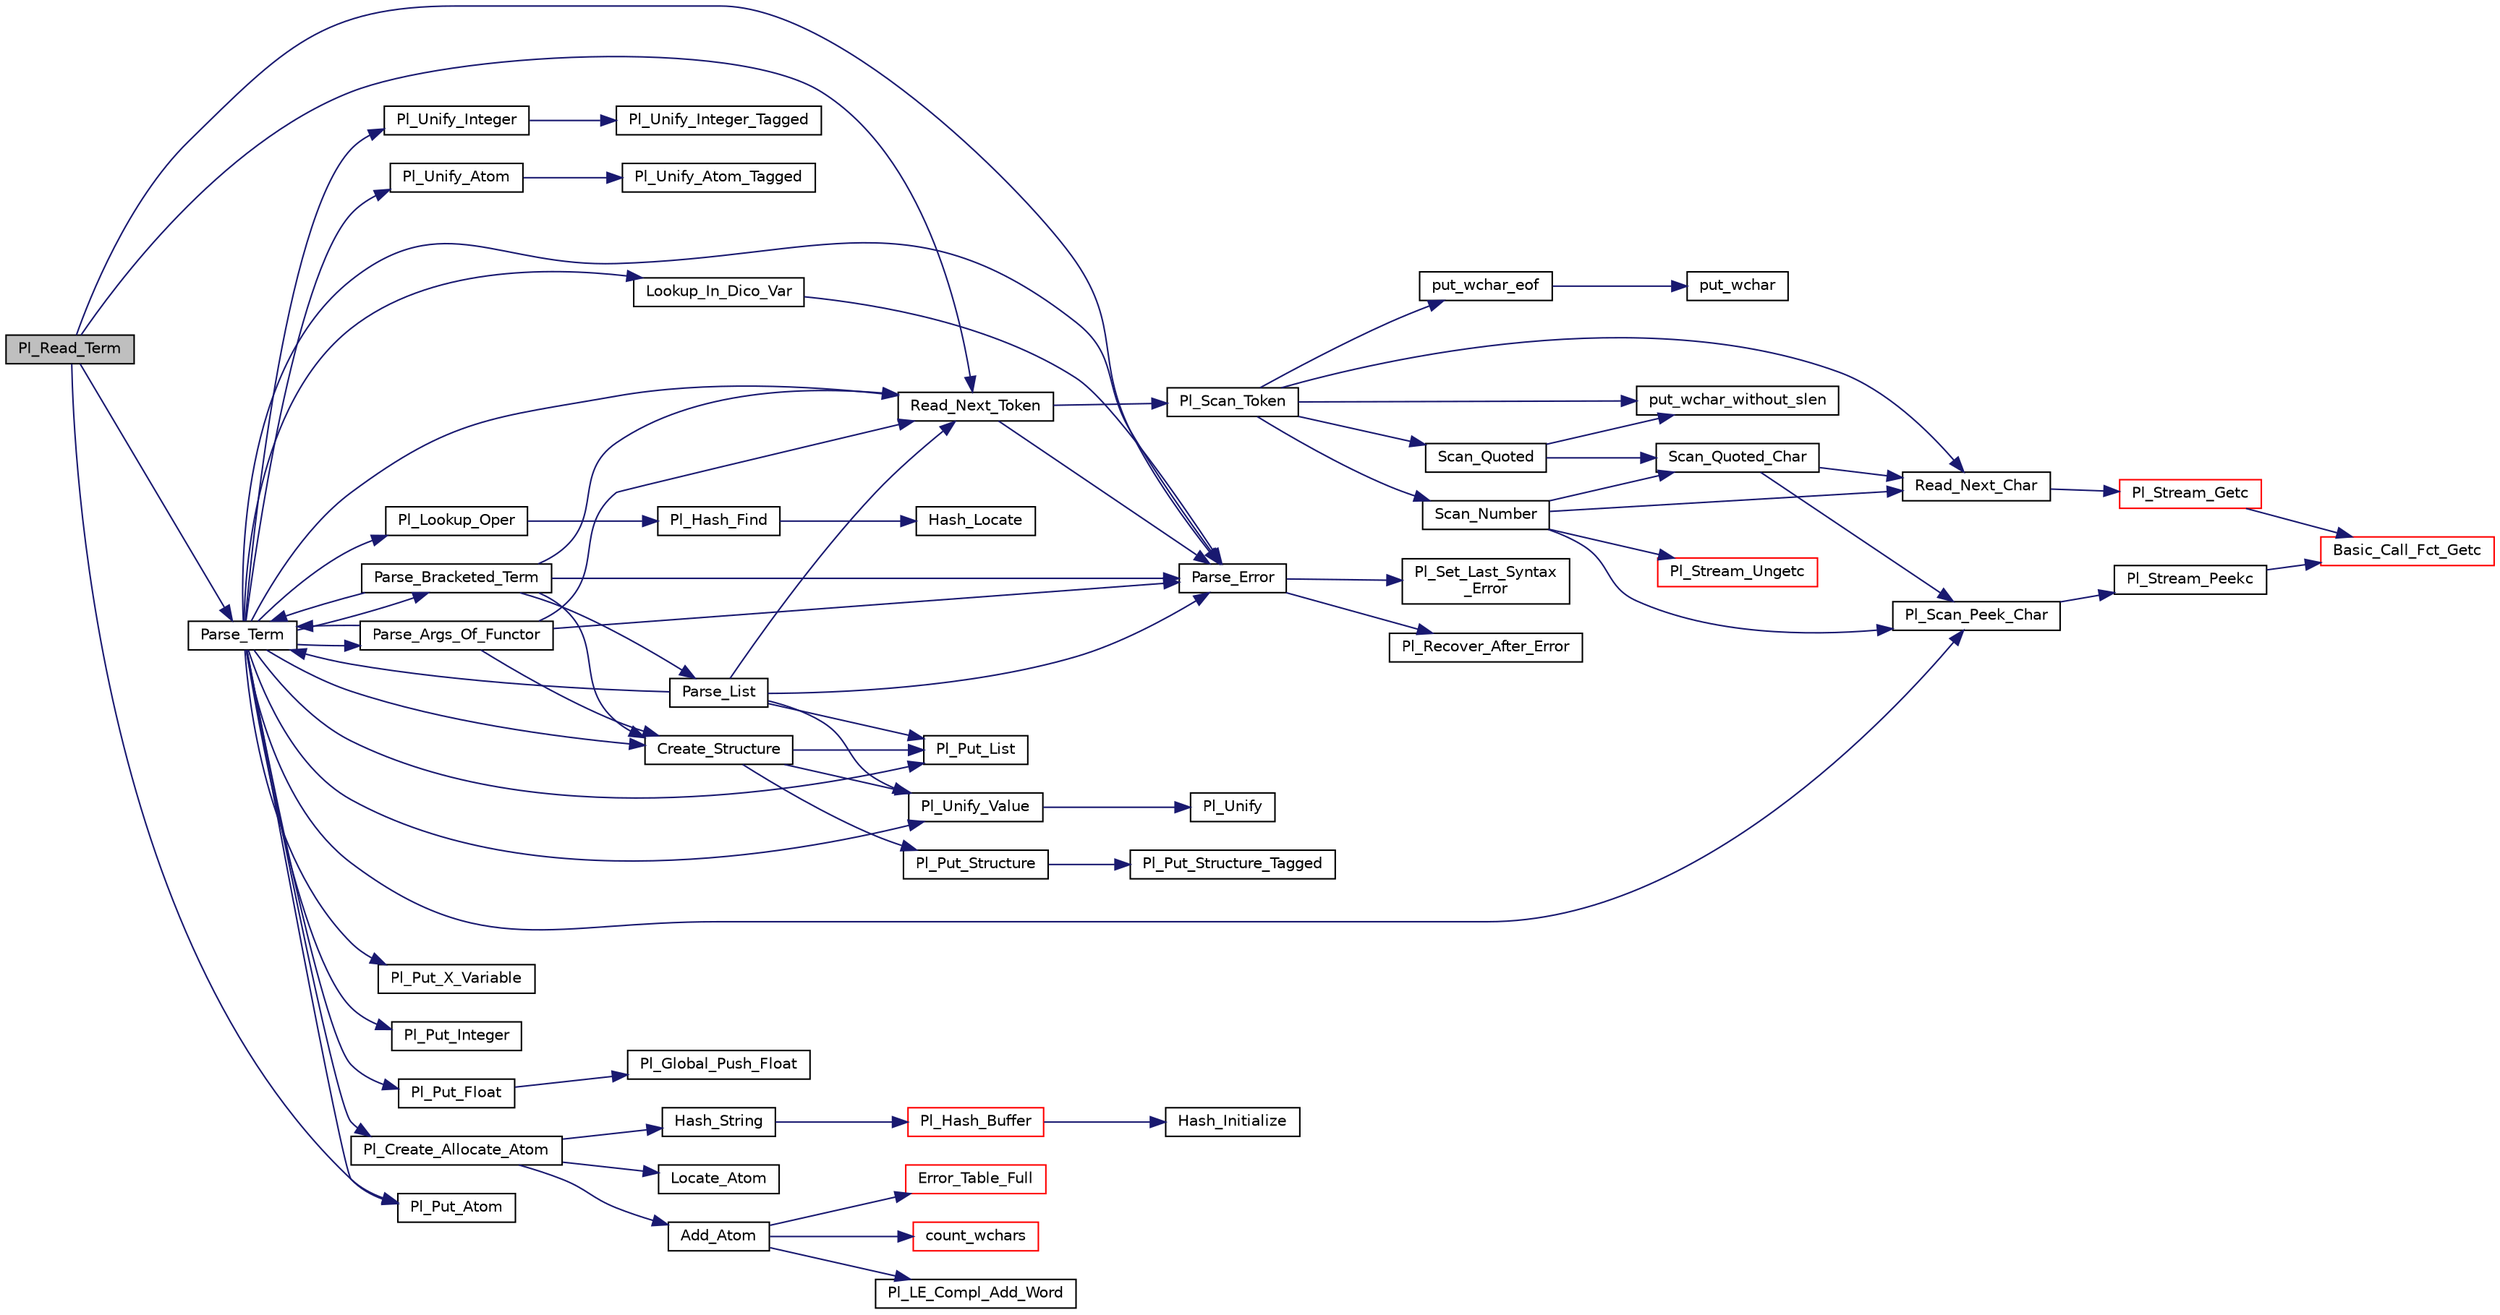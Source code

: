 digraph "Pl_Read_Term"
{
  edge [fontname="Helvetica",fontsize="10",labelfontname="Helvetica",labelfontsize="10"];
  node [fontname="Helvetica",fontsize="10",shape=record];
  rankdir="LR";
  Node1 [label="Pl_Read_Term",height=0.2,width=0.4,color="black", fillcolor="grey75", style="filled", fontcolor="black"];
  Node1 -> Node2 [color="midnightblue",fontsize="10",style="solid"];
  Node2 [label="Parse_Term",height=0.2,width=0.4,color="black", fillcolor="white", style="filled",URL="$parse__supp_8c.html#ae03e3588605a54ec801f9f52c3983921"];
  Node2 -> Node3 [color="midnightblue",fontsize="10",style="solid"];
  Node3 [label="Read_Next_Token",height=0.2,width=0.4,color="black", fillcolor="white", style="filled",URL="$parse__supp_8c.html#a5168feee956bd33cc5cfdef4e1b98ce2"];
  Node3 -> Node4 [color="midnightblue",fontsize="10",style="solid"];
  Node4 [label="Pl_Scan_Token",height=0.2,width=0.4,color="black", fillcolor="white", style="filled",URL="$scan__supp_8c.html#acfe8a80f1f9f8630c33f946117670c47"];
  Node4 -> Node5 [color="midnightblue",fontsize="10",style="solid"];
  Node5 [label="Read_Next_Char",height=0.2,width=0.4,color="black", fillcolor="white", style="filled",URL="$scan__supp_8c.html#a9994769011c3e729e2561a540c16f5ed"];
  Node5 -> Node6 [color="midnightblue",fontsize="10",style="solid"];
  Node6 [label="Pl_Stream_Getc",height=0.2,width=0.4,color="red", fillcolor="white", style="filled",URL="$stream__supp_8c.html#a8889ae46064e72cc556ee7ba019f482f"];
  Node6 -> Node7 [color="midnightblue",fontsize="10",style="solid"];
  Node7 [label="Basic_Call_Fct_Getc",height=0.2,width=0.4,color="red", fillcolor="white", style="filled",URL="$stream__supp_8c.html#a60433157a606a8a781ead4648af6cc87"];
  Node4 -> Node8 [color="midnightblue",fontsize="10",style="solid"];
  Node8 [label="put_wchar_eof",height=0.2,width=0.4,color="black", fillcolor="white", style="filled",URL="$pl__wchar_8c.html#a0e3acef785ce9c91e56ba566193d4cee"];
  Node8 -> Node9 [color="midnightblue",fontsize="10",style="solid"];
  Node9 [label="put_wchar",height=0.2,width=0.4,color="black", fillcolor="white", style="filled",URL="$pl__wchar_8c.html#a31bcb7c7ad4174170702cb4399feb8e3"];
  Node4 -> Node10 [color="midnightblue",fontsize="10",style="solid"];
  Node10 [label="Scan_Number",height=0.2,width=0.4,color="black", fillcolor="white", style="filled",URL="$scan__supp_8c.html#a97a43a27fe148ffedc5fe4c492f41a2e"];
  Node10 -> Node5 [color="midnightblue",fontsize="10",style="solid"];
  Node10 -> Node11 [color="midnightblue",fontsize="10",style="solid"];
  Node11 [label="Pl_Scan_Peek_Char",height=0.2,width=0.4,color="black", fillcolor="white", style="filled",URL="$scan__supp_8c.html#ab16df185444492d1129adb51cfd5e773"];
  Node11 -> Node12 [color="midnightblue",fontsize="10",style="solid"];
  Node12 [label="Pl_Stream_Peekc",height=0.2,width=0.4,color="black", fillcolor="white", style="filled",URL="$stream__supp_8c.html#ae26778bf27551f6b4137131b6eb9766d"];
  Node12 -> Node7 [color="midnightblue",fontsize="10",style="solid"];
  Node10 -> Node13 [color="midnightblue",fontsize="10",style="solid"];
  Node13 [label="Scan_Quoted_Char",height=0.2,width=0.4,color="black", fillcolor="white", style="filled",URL="$scan__supp_8c.html#a6fc11b3b4150040b547e7b574bdacd24"];
  Node13 -> Node5 [color="midnightblue",fontsize="10",style="solid"];
  Node13 -> Node11 [color="midnightblue",fontsize="10",style="solid"];
  Node10 -> Node14 [color="midnightblue",fontsize="10",style="solid"];
  Node14 [label="Pl_Stream_Ungetc",height=0.2,width=0.4,color="red", fillcolor="white", style="filled",URL="$stream__supp_8c.html#a79661c2e041ef8be17715b28650d2780"];
  Node4 -> Node15 [color="midnightblue",fontsize="10",style="solid"];
  Node15 [label="Scan_Quoted",height=0.2,width=0.4,color="black", fillcolor="white", style="filled",URL="$scan__supp_8c.html#ac57078c4fd0ab69843bb44bb178265a1"];
  Node15 -> Node13 [color="midnightblue",fontsize="10",style="solid"];
  Node15 -> Node16 [color="midnightblue",fontsize="10",style="solid"];
  Node16 [label="put_wchar_without_slen",height=0.2,width=0.4,color="black", fillcolor="white", style="filled",URL="$pl__wchar_8c.html#aff43479f3fd642f29282b8a434c29265"];
  Node4 -> Node16 [color="midnightblue",fontsize="10",style="solid"];
  Node3 -> Node17 [color="midnightblue",fontsize="10",style="solid"];
  Node17 [label="Parse_Error",height=0.2,width=0.4,color="black", fillcolor="white", style="filled",URL="$parse__supp_8c.html#a53e09377063e9322f70fcbbeb0d2ddb7"];
  Node17 -> Node18 [color="midnightblue",fontsize="10",style="solid"];
  Node18 [label="Pl_Set_Last_Syntax\l_Error",height=0.2,width=0.4,color="black", fillcolor="white", style="filled",URL="$error__supp_8c.html#a8221d6a8c22c8a13114e9444e2564e85"];
  Node17 -> Node19 [color="midnightblue",fontsize="10",style="solid"];
  Node19 [label="Pl_Recover_After_Error",height=0.2,width=0.4,color="black", fillcolor="white", style="filled",URL="$scan__supp_8c.html#a6a7b44ddc388b73d58676ed309bc8a45"];
  Node2 -> Node20 [color="midnightblue",fontsize="10",style="solid"];
  Node20 [label="Lookup_In_Dico_Var",height=0.2,width=0.4,color="black", fillcolor="white", style="filled",URL="$parse__supp_8c.html#a802708dfcbf898be4f1c39051c515b04"];
  Node20 -> Node17 [color="midnightblue",fontsize="10",style="solid"];
  Node2 -> Node21 [color="midnightblue",fontsize="10",style="solid"];
  Node21 [label="Pl_Put_X_Variable",height=0.2,width=0.4,color="black", fillcolor="white", style="filled",URL="$wam__inst_8c.html#ac3ef9bcbd100b6820236c04a0b7996d1"];
  Node2 -> Node17 [color="midnightblue",fontsize="10",style="solid"];
  Node2 -> Node22 [color="midnightblue",fontsize="10",style="solid"];
  Node22 [label="Pl_Put_Integer",height=0.2,width=0.4,color="black", fillcolor="white", style="filled",URL="$wam__inst_8c.html#afcd94de94db48fea9a3819b0fb7a3f4d"];
  Node2 -> Node23 [color="midnightblue",fontsize="10",style="solid"];
  Node23 [label="Pl_Put_Float",height=0.2,width=0.4,color="black", fillcolor="white", style="filled",URL="$wam__inst_8c.html#a9db6b3be3b17088b97eda8075ab4a82e"];
  Node23 -> Node24 [color="midnightblue",fontsize="10",style="solid"];
  Node24 [label="Pl_Global_Push_Float",height=0.2,width=0.4,color="black", fillcolor="white", style="filled",URL="$wam__inst_8c.html#aa37d4eb89d0851601d2397788e5dcf4a"];
  Node2 -> Node25 [color="midnightblue",fontsize="10",style="solid"];
  Node25 [label="Pl_Create_Allocate_Atom",height=0.2,width=0.4,color="black", fillcolor="white", style="filled",URL="$atom_8c.html#a76a3983dda97458000ed903b9bc94f6c"];
  Node25 -> Node26 [color="midnightblue",fontsize="10",style="solid"];
  Node26 [label="Hash_String",height=0.2,width=0.4,color="black", fillcolor="white", style="filled",URL="$atom_8c.html#a9ed09c0173fe0a0e6d0f90ec363687fe"];
  Node26 -> Node27 [color="midnightblue",fontsize="10",style="solid"];
  Node27 [label="Pl_Hash_Buffer",height=0.2,width=0.4,color="red", fillcolor="white", style="filled",URL="$hash__fct_8c.html#a59393adcfbeeda198a890af25f29cf7c"];
  Node27 -> Node28 [color="midnightblue",fontsize="10",style="solid"];
  Node28 [label="Hash_Initialize",height=0.2,width=0.4,color="black", fillcolor="white", style="filled",URL="$hash__fct_8c.html#abe414d7525a1bb4fcb8e4fd757498cb9"];
  Node25 -> Node29 [color="midnightblue",fontsize="10",style="solid"];
  Node29 [label="Locate_Atom",height=0.2,width=0.4,color="black", fillcolor="white", style="filled",URL="$atom_8c.html#ad4222685eae3cdb0315df48a8a7e89fc"];
  Node25 -> Node30 [color="midnightblue",fontsize="10",style="solid"];
  Node30 [label="Add_Atom",height=0.2,width=0.4,color="black", fillcolor="white", style="filled",URL="$atom_8c.html#abe628ad301508c0ed926cfb4bc791818"];
  Node30 -> Node31 [color="midnightblue",fontsize="10",style="solid"];
  Node31 [label="Error_Table_Full",height=0.2,width=0.4,color="red", fillcolor="white", style="filled",URL="$atom_8c.html#a37c733b7022eab8b9b95f0182591ee15"];
  Node30 -> Node32 [color="midnightblue",fontsize="10",style="solid"];
  Node32 [label="count_wchars",height=0.2,width=0.4,color="red", fillcolor="white", style="filled",URL="$pl__wchar_8c.html#a55a0d7269a65645bbd4c978385b0c7a3"];
  Node30 -> Node33 [color="midnightblue",fontsize="10",style="solid"];
  Node33 [label="Pl_LE_Compl_Add_Word",height=0.2,width=0.4,color="black", fillcolor="white", style="filled",URL="$linedit_8c.html#ab2a8db946ffd8187b5216ff4ac8cbe7c"];
  Node2 -> Node34 [color="midnightblue",fontsize="10",style="solid"];
  Node34 [label="Pl_Put_List",height=0.2,width=0.4,color="black", fillcolor="white", style="filled",URL="$wam__inst_8c.html#a3693088ecc87044949d8635527a4e3fd"];
  Node2 -> Node35 [color="midnightblue",fontsize="10",style="solid"];
  Node35 [label="Pl_Unify_Integer",height=0.2,width=0.4,color="black", fillcolor="white", style="filled",URL="$wam__inst_8c.html#a6ec65d8b59b5c6b865ad0e4f1b23b73e"];
  Node35 -> Node36 [color="midnightblue",fontsize="10",style="solid"];
  Node36 [label="Pl_Unify_Integer_Tagged",height=0.2,width=0.4,color="black", fillcolor="white", style="filled",URL="$wam__inst_8c.html#a3be80b778e2bf523f0d512323c9f3125"];
  Node2 -> Node37 [color="midnightblue",fontsize="10",style="solid"];
  Node37 [label="Pl_Unify_Atom",height=0.2,width=0.4,color="black", fillcolor="white", style="filled",URL="$wam__inst_8c.html#a9d87a5b4acfffab877517842b1fa4055"];
  Node37 -> Node38 [color="midnightblue",fontsize="10",style="solid"];
  Node38 [label="Pl_Unify_Atom_Tagged",height=0.2,width=0.4,color="black", fillcolor="white", style="filled",URL="$wam__inst_8c.html#a656e0931247533aa8d30c3e0398513fe"];
  Node2 -> Node39 [color="midnightblue",fontsize="10",style="solid"];
  Node39 [label="Pl_Unify_Value",height=0.2,width=0.4,color="black", fillcolor="white", style="filled",URL="$wam__inst_8c.html#acd2fdce00a3e2d6fa978b8a195c95746"];
  Node39 -> Node40 [color="midnightblue",fontsize="10",style="solid"];
  Node40 [label="Pl_Unify",height=0.2,width=0.4,color="black", fillcolor="white", style="filled",URL="$wam__inst_8h.html#a098bda85a540e8ca5969063ccfd4ea20"];
  Node2 -> Node41 [color="midnightblue",fontsize="10",style="solid"];
  Node41 [label="Parse_Bracketed_Term",height=0.2,width=0.4,color="black", fillcolor="white", style="filled",URL="$parse__supp_8c.html#a5279315d52439bb2d9142ce22451dd0f"];
  Node41 -> Node2 [color="midnightblue",fontsize="10",style="solid"];
  Node41 -> Node17 [color="midnightblue",fontsize="10",style="solid"];
  Node41 -> Node3 [color="midnightblue",fontsize="10",style="solid"];
  Node41 -> Node42 [color="midnightblue",fontsize="10",style="solid"];
  Node42 [label="Create_Structure",height=0.2,width=0.4,color="black", fillcolor="white", style="filled",URL="$parse__supp_8c.html#ad9b1740e60ccd635c5ac00384200b84a"];
  Node42 -> Node34 [color="midnightblue",fontsize="10",style="solid"];
  Node42 -> Node39 [color="midnightblue",fontsize="10",style="solid"];
  Node42 -> Node43 [color="midnightblue",fontsize="10",style="solid"];
  Node43 [label="Pl_Put_Structure",height=0.2,width=0.4,color="black", fillcolor="white", style="filled",URL="$wam__inst_8c.html#aa32a139dbb5d14b79b3655b5ad06502e"];
  Node43 -> Node44 [color="midnightblue",fontsize="10",style="solid"];
  Node44 [label="Pl_Put_Structure_Tagged",height=0.2,width=0.4,color="black", fillcolor="white", style="filled",URL="$wam__inst_8c.html#a0979a8e2cad3f397d84bfea3ee5dfb0c"];
  Node41 -> Node45 [color="midnightblue",fontsize="10",style="solid"];
  Node45 [label="Parse_List",height=0.2,width=0.4,color="black", fillcolor="white", style="filled",URL="$parse__supp_8c.html#ab52e6752bd14d107f8e3c6e9308c077b"];
  Node45 -> Node2 [color="midnightblue",fontsize="10",style="solid"];
  Node45 -> Node3 [color="midnightblue",fontsize="10",style="solid"];
  Node45 -> Node17 [color="midnightblue",fontsize="10",style="solid"];
  Node45 -> Node34 [color="midnightblue",fontsize="10",style="solid"];
  Node45 -> Node39 [color="midnightblue",fontsize="10",style="solid"];
  Node2 -> Node11 [color="midnightblue",fontsize="10",style="solid"];
  Node2 -> Node46 [color="midnightblue",fontsize="10",style="solid"];
  Node46 [label="Parse_Args_Of_Functor",height=0.2,width=0.4,color="black", fillcolor="white", style="filled",URL="$parse__supp_8c.html#a91129321b0656be20577914e71efd7fb"];
  Node46 -> Node3 [color="midnightblue",fontsize="10",style="solid"];
  Node46 -> Node17 [color="midnightblue",fontsize="10",style="solid"];
  Node46 -> Node2 [color="midnightblue",fontsize="10",style="solid"];
  Node46 -> Node42 [color="midnightblue",fontsize="10",style="solid"];
  Node2 -> Node47 [color="midnightblue",fontsize="10",style="solid"];
  Node47 [label="Pl_Lookup_Oper",height=0.2,width=0.4,color="black", fillcolor="white", style="filled",URL="$oper_8c.html#ad19a4b74ee5976a08c08ca792bef46b5"];
  Node47 -> Node48 [color="midnightblue",fontsize="10",style="solid"];
  Node48 [label="Pl_Hash_Find",height=0.2,width=0.4,color="black", fillcolor="white", style="filled",URL="$hash_8c.html#aec674b585bde3301a8a850dd742cc243"];
  Node48 -> Node49 [color="midnightblue",fontsize="10",style="solid"];
  Node49 [label="Hash_Locate",height=0.2,width=0.4,color="black", fillcolor="white", style="filled",URL="$hash_8c.html#a12948099c13cb849ed3575849492ac33"];
  Node2 -> Node42 [color="midnightblue",fontsize="10",style="solid"];
  Node2 -> Node50 [color="midnightblue",fontsize="10",style="solid"];
  Node50 [label="Pl_Put_Atom",height=0.2,width=0.4,color="black", fillcolor="white", style="filled",URL="$wam__inst_8c.html#ab20126f584cc3aa92e1ca69b994fecd7"];
  Node1 -> Node3 [color="midnightblue",fontsize="10",style="solid"];
  Node1 -> Node50 [color="midnightblue",fontsize="10",style="solid"];
  Node1 -> Node17 [color="midnightblue",fontsize="10",style="solid"];
}
